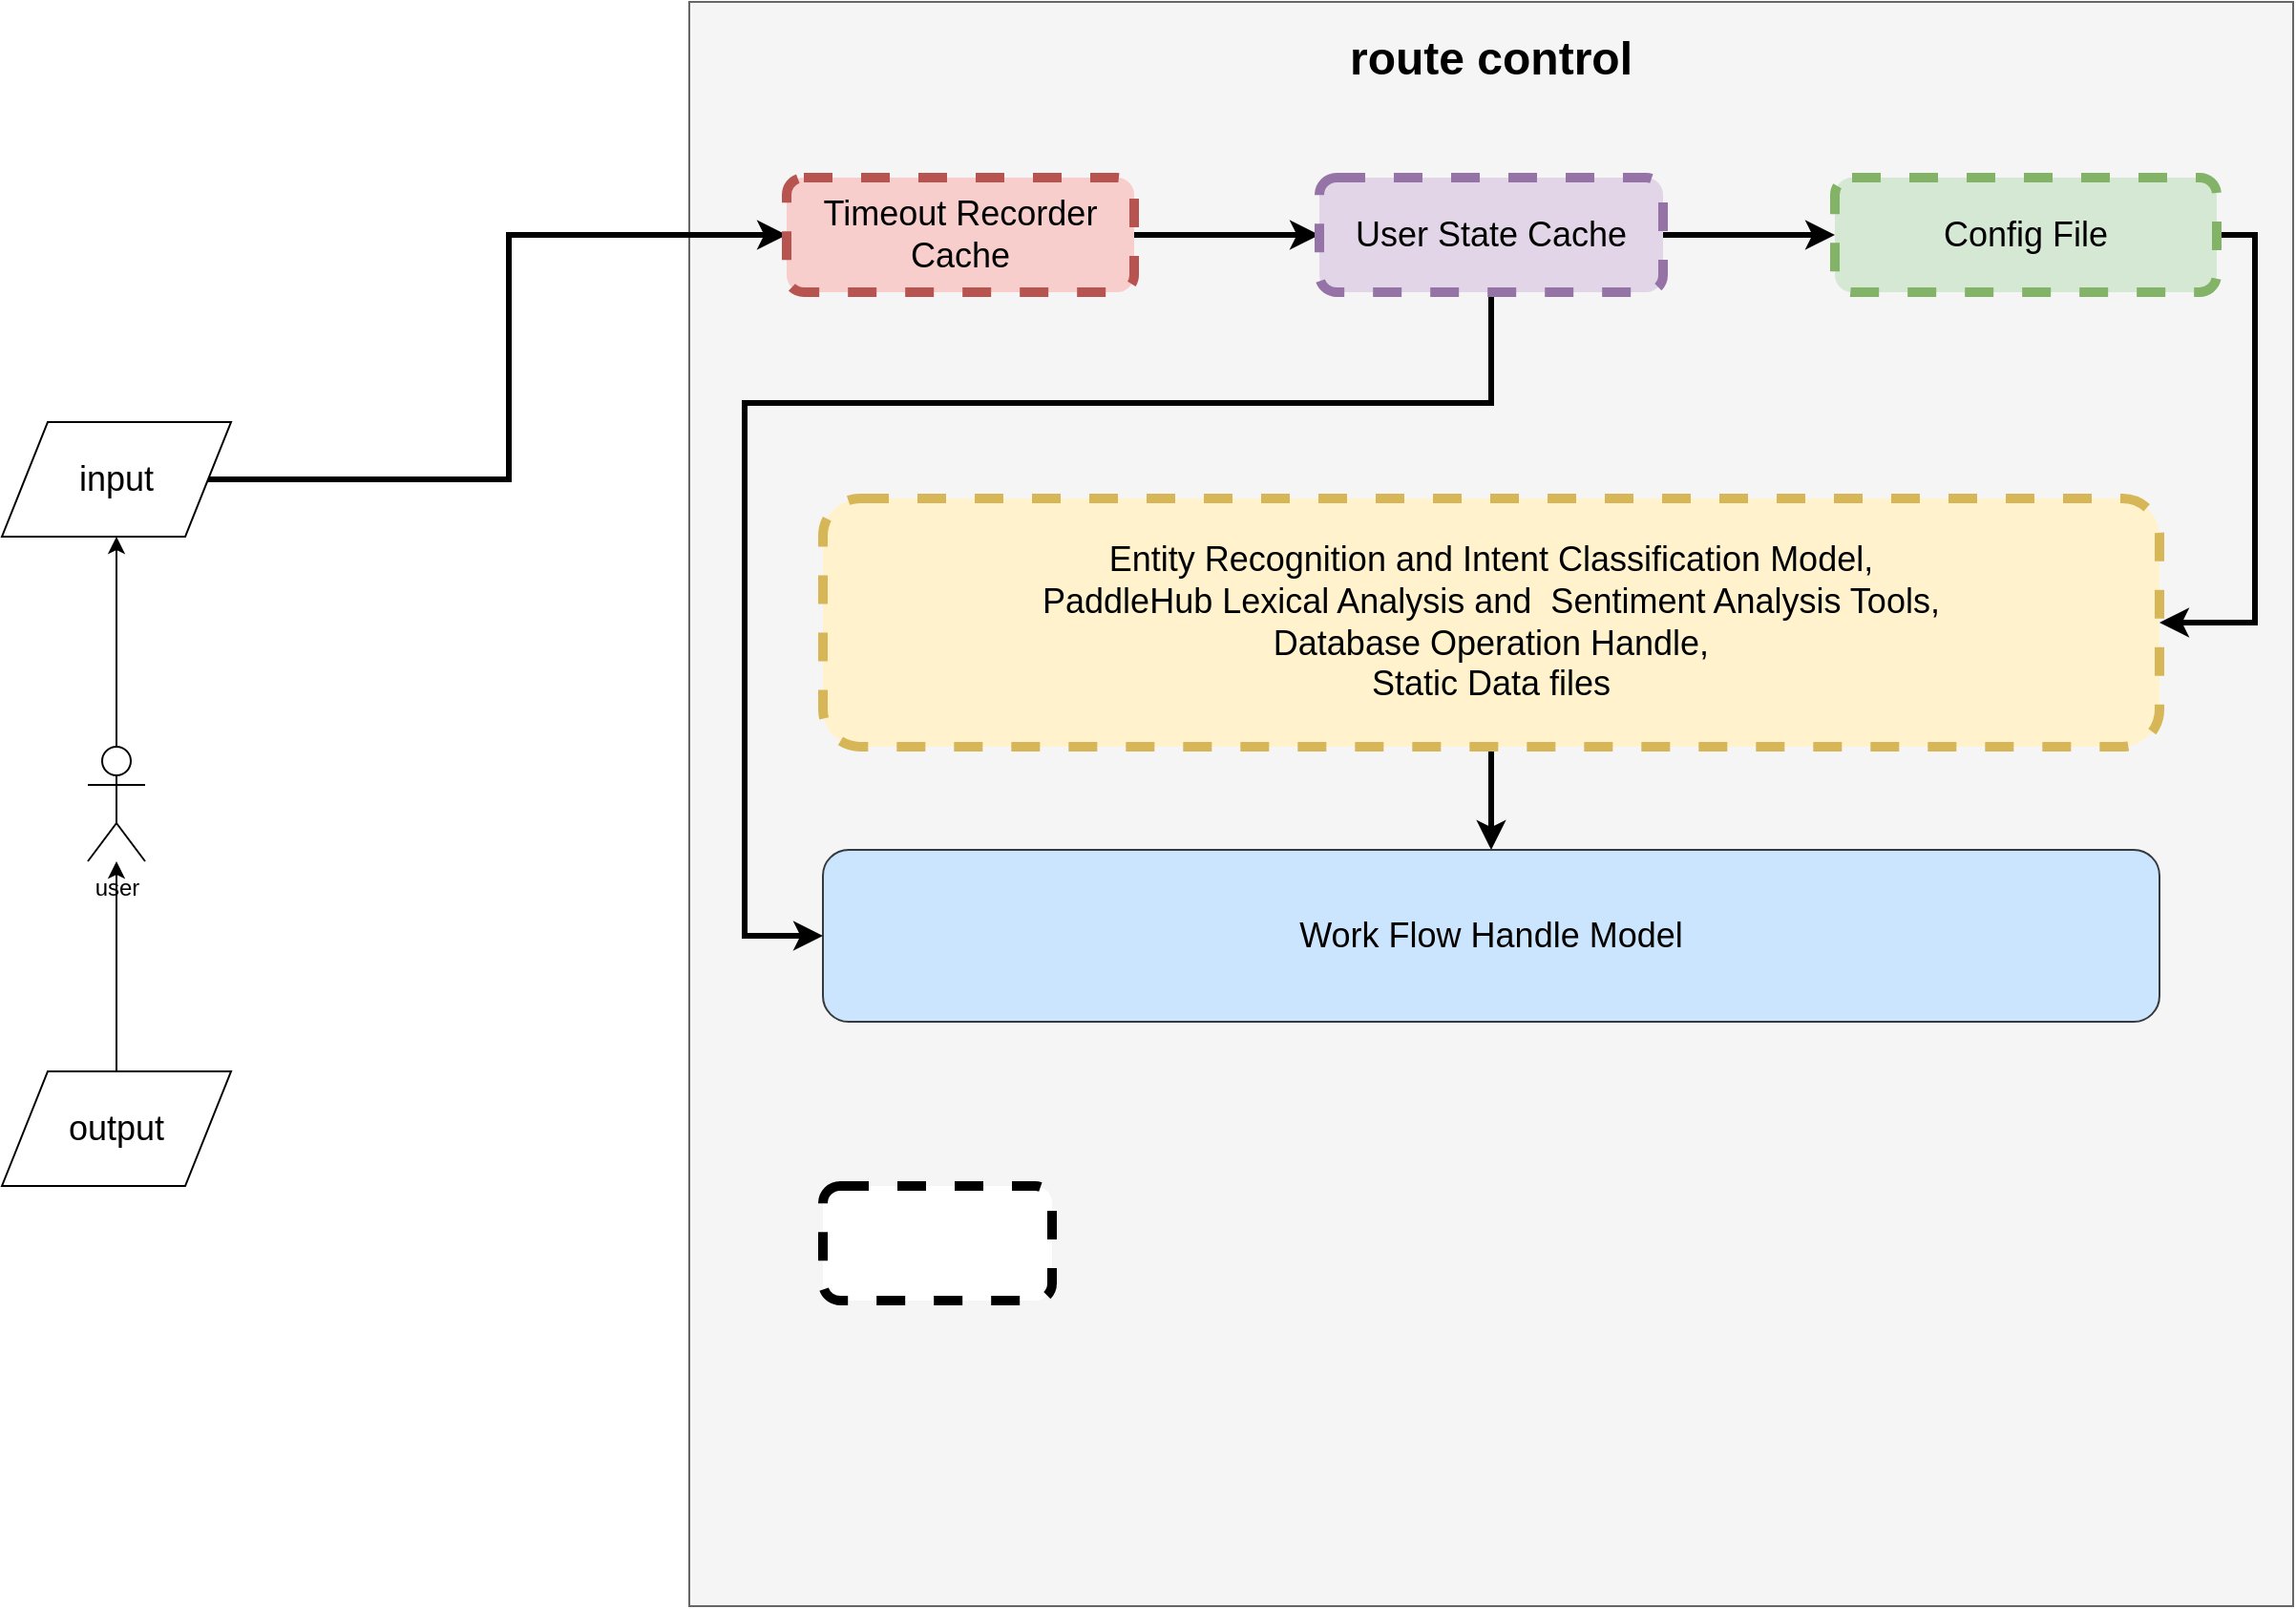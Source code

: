 <mxfile version="12.2.3" type="github" pages="1">
  <diagram id="k8DtaSIvsyxrqFg2_6P-" name="Page-1">
    <mxGraphModel dx="2449" dy="1595" grid="1" gridSize="10" guides="1" tooltips="1" connect="1" arrows="1" fold="1" page="1" pageScale="1" pageWidth="1169" pageHeight="827" math="0" shadow="0">
      <root>
        <mxCell id="0"/>
        <mxCell id="1" parent="0"/>
        <mxCell id="VisKUv_pg3tHPn-9GkEQ-13" value="" style="whiteSpace=wrap;html=1;aspect=fixed;fillColor=#f5f5f5;strokeColor=#666666;fontColor=#333333;" vertex="1" parent="1">
          <mxGeometry x="130" y="-30" width="840" height="840" as="geometry"/>
        </mxCell>
        <mxCell id="VisKUv_pg3tHPn-9GkEQ-7" style="edgeStyle=orthogonalEdgeStyle;rounded=0;orthogonalLoop=1;jettySize=auto;html=1;exitX=0.5;exitY=0;exitDx=0;exitDy=0;exitPerimeter=0;entryX=0.5;entryY=1;entryDx=0;entryDy=0;" edge="1" parent="1" source="VisKUv_pg3tHPn-9GkEQ-1" target="VisKUv_pg3tHPn-9GkEQ-5">
          <mxGeometry relative="1" as="geometry"/>
        </mxCell>
        <mxCell id="VisKUv_pg3tHPn-9GkEQ-1" value="user" style="shape=umlActor;verticalLabelPosition=bottom;labelBackgroundColor=#ffffff;verticalAlign=top;html=1;outlineConnect=0;" vertex="1" parent="1">
          <mxGeometry x="-185" y="360" width="30" height="60" as="geometry"/>
        </mxCell>
        <mxCell id="VisKUv_pg3tHPn-9GkEQ-12" style="edgeStyle=orthogonalEdgeStyle;rounded=0;orthogonalLoop=1;jettySize=auto;html=1;exitX=1;exitY=0.5;exitDx=0;exitDy=0;entryX=0;entryY=0.5;entryDx=0;entryDy=0;strokeWidth=3;" edge="1" parent="1" source="VisKUv_pg3tHPn-9GkEQ-5" target="VisKUv_pg3tHPn-9GkEQ-19">
          <mxGeometry relative="1" as="geometry">
            <mxPoint x="-30" y="220" as="targetPoint"/>
          </mxGeometry>
        </mxCell>
        <mxCell id="VisKUv_pg3tHPn-9GkEQ-5" value="&lt;font style=&quot;font-size: 18px&quot;&gt;input&lt;/font&gt;" style="shape=parallelogram;perimeter=parallelogramPerimeter;whiteSpace=wrap;html=1;" vertex="1" parent="1">
          <mxGeometry x="-230" y="190" width="120" height="60" as="geometry"/>
        </mxCell>
        <mxCell id="VisKUv_pg3tHPn-9GkEQ-11" style="edgeStyle=orthogonalEdgeStyle;rounded=0;orthogonalLoop=1;jettySize=auto;html=1;exitX=0.5;exitY=0;exitDx=0;exitDy=0;" edge="1" parent="1" source="VisKUv_pg3tHPn-9GkEQ-6" target="VisKUv_pg3tHPn-9GkEQ-1">
          <mxGeometry relative="1" as="geometry">
            <mxPoint x="-170" y="460" as="targetPoint"/>
          </mxGeometry>
        </mxCell>
        <mxCell id="VisKUv_pg3tHPn-9GkEQ-6" value="&lt;font style=&quot;font-size: 18px&quot;&gt;output&lt;/font&gt;" style="shape=parallelogram;perimeter=parallelogramPerimeter;whiteSpace=wrap;html=1;" vertex="1" parent="1">
          <mxGeometry x="-230" y="530" width="120" height="60" as="geometry"/>
        </mxCell>
        <mxCell id="VisKUv_pg3tHPn-9GkEQ-14" value="&lt;font style=&quot;font-size: 24px&quot;&gt;&lt;b&gt;route control&lt;/b&gt;&lt;/font&gt;" style="text;html=1;strokeColor=none;fillColor=none;align=center;verticalAlign=middle;whiteSpace=wrap;rounded=0;" vertex="1" parent="1">
          <mxGeometry x="470" y="-10.5" width="160" height="20" as="geometry"/>
        </mxCell>
        <mxCell id="VisKUv_pg3tHPn-9GkEQ-26" style="edgeStyle=orthogonalEdgeStyle;rounded=0;orthogonalLoop=1;jettySize=auto;html=1;exitX=0.5;exitY=1;exitDx=0;exitDy=0;entryX=0.5;entryY=0;entryDx=0;entryDy=0;strokeWidth=3;" edge="1" parent="1" source="VisKUv_pg3tHPn-9GkEQ-17" target="VisKUv_pg3tHPn-9GkEQ-18">
          <mxGeometry relative="1" as="geometry"/>
        </mxCell>
        <mxCell id="VisKUv_pg3tHPn-9GkEQ-17" value="&lt;font style=&quot;font-size: 18px&quot;&gt;Entity Recognition and Intent Classification Model,&lt;br&gt;PaddleHub&amp;nbsp;Lexical Analysis and&amp;nbsp; Sentiment Analysis Tools,&lt;br&gt;Database Operation Handle,&lt;br&gt;Static Data files&lt;br&gt;&lt;/font&gt;" style="rounded=1;whiteSpace=wrap;html=1;dashed=1;fillColor=#fff2cc;strokeColor=#d6b656;strokeWidth=5;" vertex="1" parent="1">
          <mxGeometry x="200" y="230" width="700" height="130" as="geometry"/>
        </mxCell>
        <mxCell id="VisKUv_pg3tHPn-9GkEQ-18" value="&lt;font style=&quot;font-size: 18px&quot;&gt;Work Flow Handle Model&lt;/font&gt;" style="rounded=1;whiteSpace=wrap;html=1;fillColor=#cce5ff;strokeColor=#36393d;" vertex="1" parent="1">
          <mxGeometry x="200" y="414" width="700" height="90" as="geometry"/>
        </mxCell>
        <mxCell id="VisKUv_pg3tHPn-9GkEQ-22" style="edgeStyle=orthogonalEdgeStyle;rounded=0;orthogonalLoop=1;jettySize=auto;html=1;exitX=1;exitY=0.5;exitDx=0;exitDy=0;strokeWidth=3;" edge="1" parent="1" source="VisKUv_pg3tHPn-9GkEQ-19" target="VisKUv_pg3tHPn-9GkEQ-21">
          <mxGeometry relative="1" as="geometry"/>
        </mxCell>
        <mxCell id="VisKUv_pg3tHPn-9GkEQ-19" value="&lt;span style=&quot;font-size: 18px&quot;&gt;Timeout Recorder Cache&lt;/span&gt;" style="rounded=1;whiteSpace=wrap;html=1;strokeWidth=5;dashed=1;fillColor=#f8cecc;strokeColor=#b85450;" vertex="1" parent="1">
          <mxGeometry x="181" y="62" width="182" height="60" as="geometry"/>
        </mxCell>
        <mxCell id="VisKUv_pg3tHPn-9GkEQ-27" style="edgeStyle=orthogonalEdgeStyle;rounded=0;orthogonalLoop=1;jettySize=auto;html=1;exitX=1;exitY=0.5;exitDx=0;exitDy=0;entryX=1;entryY=0.5;entryDx=0;entryDy=0;strokeWidth=3;" edge="1" parent="1" source="VisKUv_pg3tHPn-9GkEQ-20" target="VisKUv_pg3tHPn-9GkEQ-17">
          <mxGeometry relative="1" as="geometry"/>
        </mxCell>
        <mxCell id="VisKUv_pg3tHPn-9GkEQ-20" value="&lt;span style=&quot;font-size: 18px&quot;&gt;Config File&lt;/span&gt;" style="rounded=1;whiteSpace=wrap;html=1;strokeWidth=5;dashed=1;fillColor=#d5e8d4;strokeColor=#82b366;" vertex="1" parent="1">
          <mxGeometry x="730" y="62" width="200" height="60" as="geometry"/>
        </mxCell>
        <mxCell id="VisKUv_pg3tHPn-9GkEQ-23" style="edgeStyle=orthogonalEdgeStyle;rounded=0;orthogonalLoop=1;jettySize=auto;html=1;exitX=1;exitY=0.5;exitDx=0;exitDy=0;strokeWidth=3;" edge="1" parent="1" source="VisKUv_pg3tHPn-9GkEQ-21" target="VisKUv_pg3tHPn-9GkEQ-20">
          <mxGeometry relative="1" as="geometry"/>
        </mxCell>
        <mxCell id="VisKUv_pg3tHPn-9GkEQ-28" style="edgeStyle=orthogonalEdgeStyle;rounded=0;orthogonalLoop=1;jettySize=auto;html=1;exitX=0.5;exitY=1;exitDx=0;exitDy=0;strokeWidth=3;entryX=0;entryY=0.5;entryDx=0;entryDy=0;" edge="1" parent="1" source="VisKUv_pg3tHPn-9GkEQ-21" target="VisKUv_pg3tHPn-9GkEQ-18">
          <mxGeometry relative="1" as="geometry">
            <Array as="points">
              <mxPoint x="549" y="180"/>
              <mxPoint x="159" y="180"/>
              <mxPoint x="159" y="458"/>
            </Array>
          </mxGeometry>
        </mxCell>
        <mxCell id="VisKUv_pg3tHPn-9GkEQ-21" value="&lt;span style=&quot;font-size: 18px&quot;&gt;User State Cache&lt;/span&gt;" style="rounded=1;whiteSpace=wrap;html=1;strokeWidth=5;dashed=1;fillColor=#e1d5e7;strokeColor=#9673a6;" vertex="1" parent="1">
          <mxGeometry x="460" y="62" width="180" height="60" as="geometry"/>
        </mxCell>
        <mxCell id="VisKUv_pg3tHPn-9GkEQ-29" value="" style="rounded=1;whiteSpace=wrap;html=1;dashed=1;strokeWidth=5;" vertex="1" parent="1">
          <mxGeometry x="200" y="590" width="120" height="60" as="geometry"/>
        </mxCell>
      </root>
    </mxGraphModel>
  </diagram>
</mxfile>
